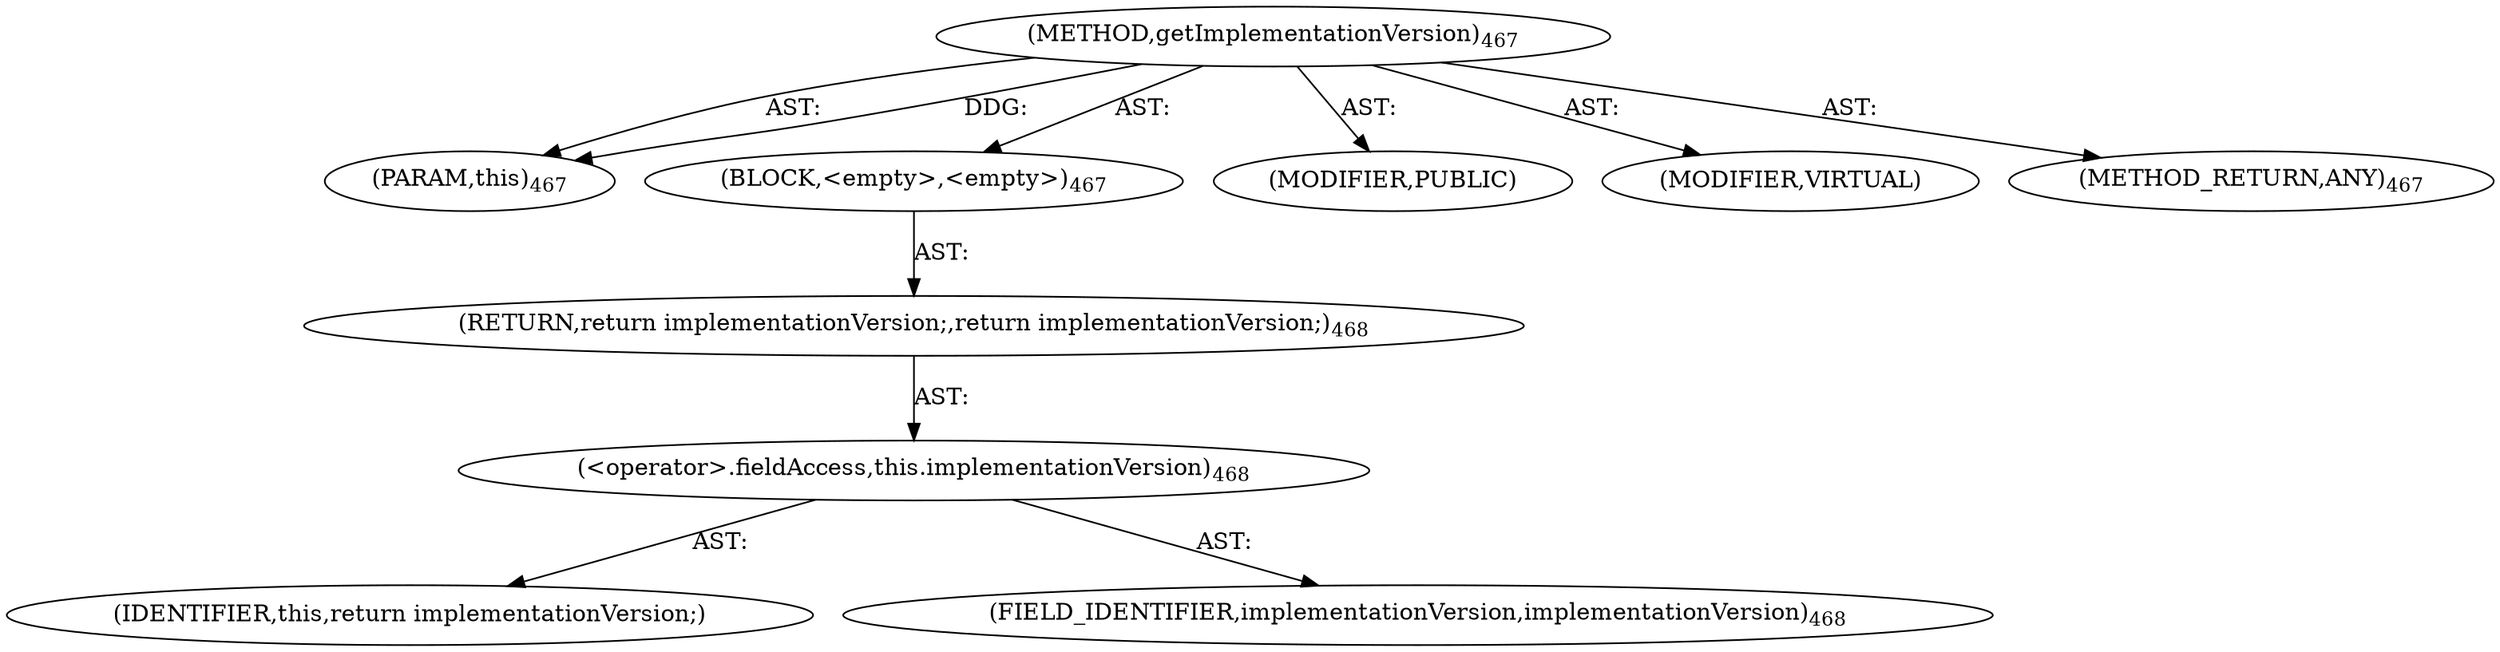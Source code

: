 digraph "getImplementationVersion" {  
"111669149708" [label = <(METHOD,getImplementationVersion)<SUB>467</SUB>> ]
"115964117016" [label = <(PARAM,this)<SUB>467</SUB>> ]
"25769803809" [label = <(BLOCK,&lt;empty&gt;,&lt;empty&gt;)<SUB>467</SUB>> ]
"146028888074" [label = <(RETURN,return implementationVersion;,return implementationVersion;)<SUB>468</SUB>> ]
"30064771207" [label = <(&lt;operator&gt;.fieldAccess,this.implementationVersion)<SUB>468</SUB>> ]
"68719476854" [label = <(IDENTIFIER,this,return implementationVersion;)> ]
"55834574874" [label = <(FIELD_IDENTIFIER,implementationVersion,implementationVersion)<SUB>468</SUB>> ]
"133143986235" [label = <(MODIFIER,PUBLIC)> ]
"133143986236" [label = <(MODIFIER,VIRTUAL)> ]
"128849018892" [label = <(METHOD_RETURN,ANY)<SUB>467</SUB>> ]
  "111669149708" -> "115964117016"  [ label = "AST: "] 
  "111669149708" -> "25769803809"  [ label = "AST: "] 
  "111669149708" -> "133143986235"  [ label = "AST: "] 
  "111669149708" -> "133143986236"  [ label = "AST: "] 
  "111669149708" -> "128849018892"  [ label = "AST: "] 
  "25769803809" -> "146028888074"  [ label = "AST: "] 
  "146028888074" -> "30064771207"  [ label = "AST: "] 
  "30064771207" -> "68719476854"  [ label = "AST: "] 
  "30064771207" -> "55834574874"  [ label = "AST: "] 
  "111669149708" -> "115964117016"  [ label = "DDG: "] 
}
